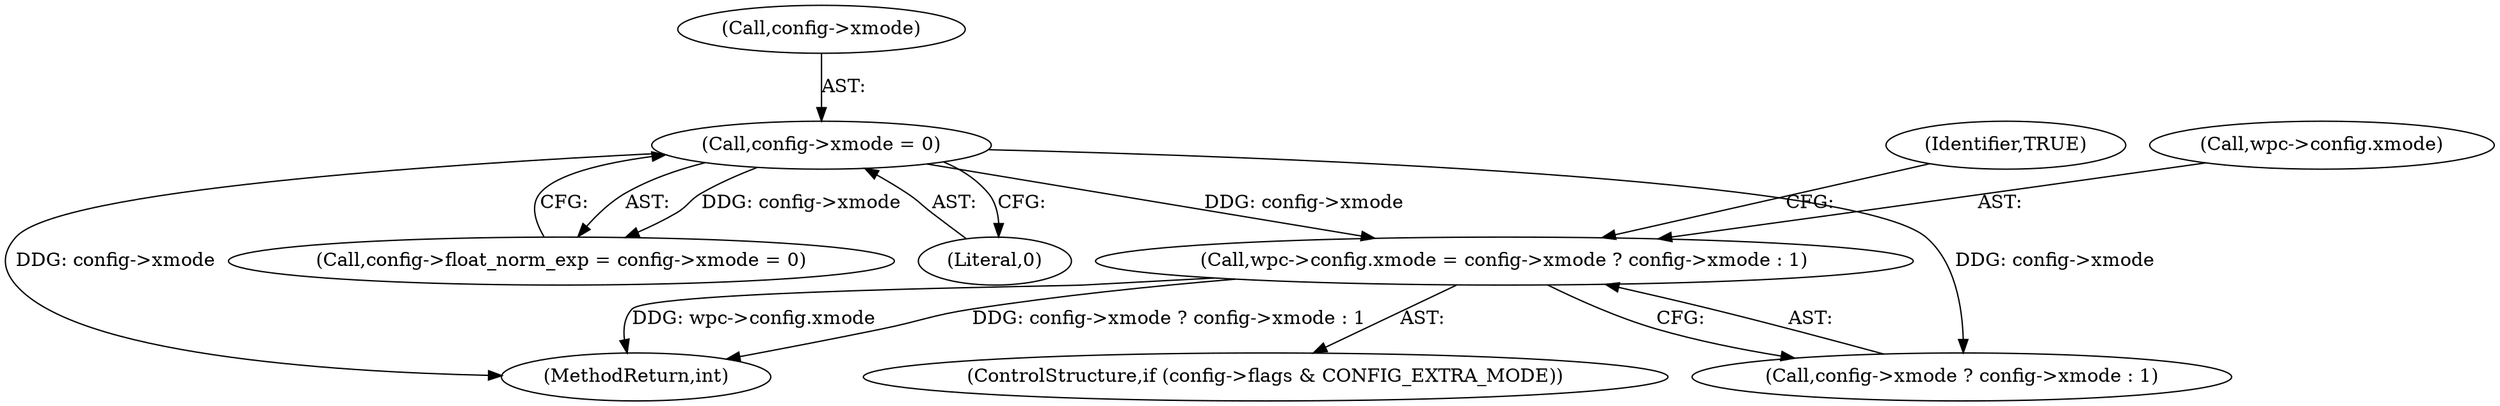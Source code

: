 digraph "0_WavPack_070ef6f138956d9ea9612e69586152339dbefe51@pointer" {
"1000973" [label="(Call,wpc->config.xmode = config->xmode ? config->xmode : 1)"];
"1000256" [label="(Call,config->xmode = 0)"];
"1000974" [label="(Call,wpc->config.xmode)"];
"1000967" [label="(ControlStructure,if (config->flags & CONFIG_EXTRA_MODE))"];
"1000973" [label="(Call,wpc->config.xmode = config->xmode ? config->xmode : 1)"];
"1000989" [label="(MethodReturn,int)"];
"1000252" [label="(Call,config->float_norm_exp = config->xmode = 0)"];
"1000257" [label="(Call,config->xmode)"];
"1000260" [label="(Literal,0)"];
"1000256" [label="(Call,config->xmode = 0)"];
"1000988" [label="(Identifier,TRUE)"];
"1000979" [label="(Call,config->xmode ? config->xmode : 1)"];
"1000973" -> "1000967"  [label="AST: "];
"1000973" -> "1000979"  [label="CFG: "];
"1000974" -> "1000973"  [label="AST: "];
"1000979" -> "1000973"  [label="AST: "];
"1000988" -> "1000973"  [label="CFG: "];
"1000973" -> "1000989"  [label="DDG: config->xmode ? config->xmode : 1"];
"1000973" -> "1000989"  [label="DDG: wpc->config.xmode"];
"1000256" -> "1000973"  [label="DDG: config->xmode"];
"1000256" -> "1000252"  [label="AST: "];
"1000256" -> "1000260"  [label="CFG: "];
"1000257" -> "1000256"  [label="AST: "];
"1000260" -> "1000256"  [label="AST: "];
"1000252" -> "1000256"  [label="CFG: "];
"1000256" -> "1000989"  [label="DDG: config->xmode"];
"1000256" -> "1000252"  [label="DDG: config->xmode"];
"1000256" -> "1000979"  [label="DDG: config->xmode"];
}
